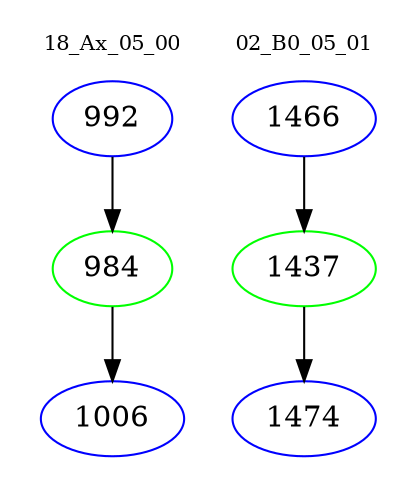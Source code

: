 digraph{
subgraph cluster_0 {
color = white
label = "18_Ax_05_00";
fontsize=10;
T0_992 [label="992", color="blue"]
T0_992 -> T0_984 [color="black"]
T0_984 [label="984", color="green"]
T0_984 -> T0_1006 [color="black"]
T0_1006 [label="1006", color="blue"]
}
subgraph cluster_1 {
color = white
label = "02_B0_05_01";
fontsize=10;
T1_1466 [label="1466", color="blue"]
T1_1466 -> T1_1437 [color="black"]
T1_1437 [label="1437", color="green"]
T1_1437 -> T1_1474 [color="black"]
T1_1474 [label="1474", color="blue"]
}
}
